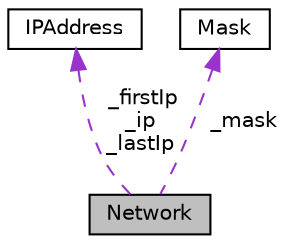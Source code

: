 digraph "Network"
{
 // LATEX_PDF_SIZE
  edge [fontname="Helvetica",fontsize="10",labelfontname="Helvetica",labelfontsize="10"];
  node [fontname="Helvetica",fontsize="10",shape=record];
  Node1 [label="Network",height=0.2,width=0.4,color="black", fillcolor="grey75", style="filled", fontcolor="black",tooltip="Abstract base class representing a Network."];
  Node2 -> Node1 [dir="back",color="darkorchid3",fontsize="10",style="dashed",label=" _firstIp\n_ip\n_lastIp" ,fontname="Helvetica"];
  Node2 [label="IPAddress",height=0.2,width=0.4,color="black", fillcolor="white", style="filled",URL="$classIPAddress.html",tooltip="Abstract base class representing an IP address."];
  Node3 -> Node1 [dir="back",color="darkorchid3",fontsize="10",style="dashed",label=" _mask" ,fontname="Helvetica"];
  Node3 [label="Mask",height=0.2,width=0.4,color="black", fillcolor="white", style="filled",URL="$classMask.html",tooltip="Represents a network mask."];
}
